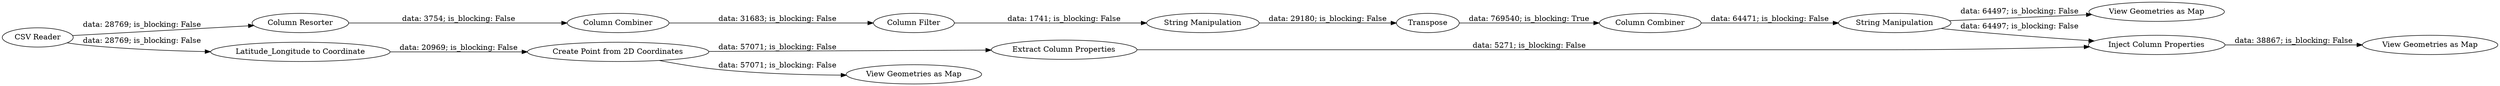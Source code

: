 digraph {
	"8052112163760872183_827" [label="View Geometries as Map"]
	"8052112163760872183_791" [label="Column Resorter"]
	"8052112163760872183_790" [label="Column Combiner"]
	"8052112163760872183_795" [label="Column Combiner"]
	"8052112163760872183_825" [label="Extract Column Properties"]
	"8052112163760872183_797" [label="View Geometries as Map"]
	"8052112163760872183_783" [label="Latitude_Longitude to Coordinate"]
	"8052112163760872183_796" [label="String Manipulation"]
	"8052112163760872183_784" [label="View Geometries as Map"]
	"8052112163760872183_1" [label="CSV Reader"]
	"8052112163760872183_794" [label=Transpose]
	"8052112163760872183_787" [label="Create Point from 2D Coordinates"]
	"8052112163760872183_792" [label="String Manipulation"]
	"8052112163760872183_826" [label="Inject Column Properties"]
	"8052112163760872183_793" [label="Column Filter"]
	"8052112163760872183_1" -> "8052112163760872183_791" [label="data: 28769; is_blocking: False"]
	"8052112163760872183_826" -> "8052112163760872183_827" [label="data: 38867; is_blocking: False"]
	"8052112163760872183_791" -> "8052112163760872183_790" [label="data: 3754; is_blocking: False"]
	"8052112163760872183_825" -> "8052112163760872183_826" [label="data: 5271; is_blocking: False"]
	"8052112163760872183_787" -> "8052112163760872183_784" [label="data: 57071; is_blocking: False"]
	"8052112163760872183_787" -> "8052112163760872183_825" [label="data: 57071; is_blocking: False"]
	"8052112163760872183_793" -> "8052112163760872183_792" [label="data: 1741; is_blocking: False"]
	"8052112163760872183_796" -> "8052112163760872183_826" [label="data: 64497; is_blocking: False"]
	"8052112163760872183_792" -> "8052112163760872183_794" [label="data: 29180; is_blocking: False"]
	"8052112163760872183_790" -> "8052112163760872183_793" [label="data: 31683; is_blocking: False"]
	"8052112163760872183_783" -> "8052112163760872183_787" [label="data: 20969; is_blocking: False"]
	"8052112163760872183_1" -> "8052112163760872183_783" [label="data: 28769; is_blocking: False"]
	"8052112163760872183_796" -> "8052112163760872183_797" [label="data: 64497; is_blocking: False"]
	"8052112163760872183_795" -> "8052112163760872183_796" [label="data: 64471; is_blocking: False"]
	"8052112163760872183_794" -> "8052112163760872183_795" [label="data: 769540; is_blocking: True"]
	rankdir=LR
}
